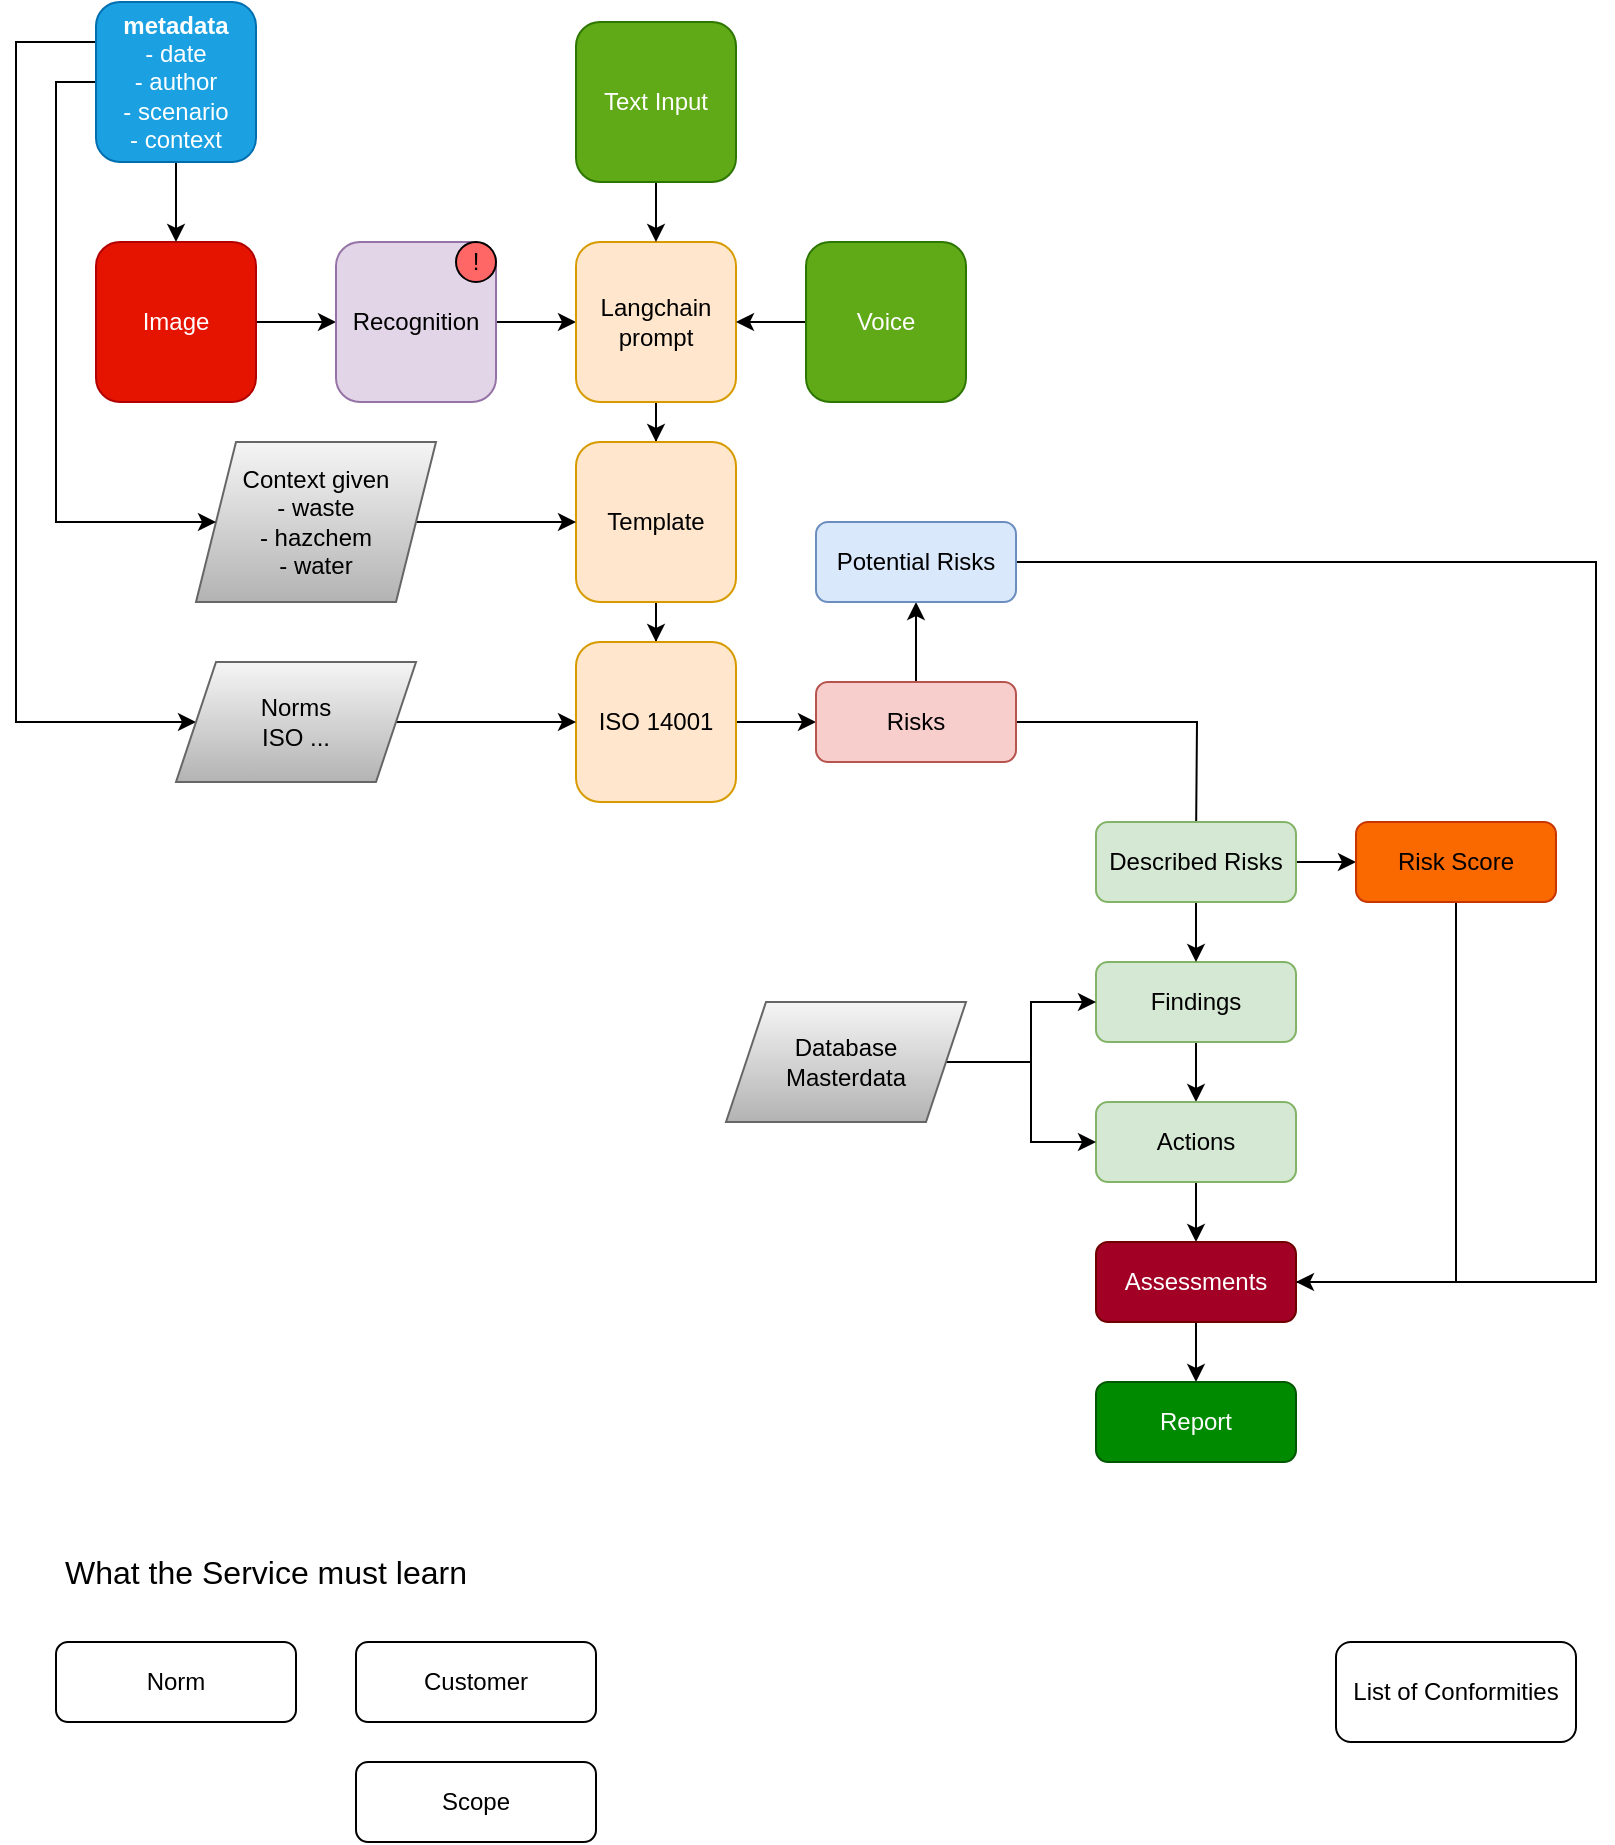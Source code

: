 <mxfile version="24.3.1" type="github">
  <diagram name="Page-1" id="k_aOBrfTD1fjt1JlveB1">
    <mxGraphModel dx="2864" dy="884" grid="1" gridSize="10" guides="1" tooltips="1" connect="1" arrows="1" fold="1" page="1" pageScale="1" pageWidth="850" pageHeight="1100" math="0" shadow="0">
      <root>
        <mxCell id="0" />
        <mxCell id="1" parent="0" />
        <mxCell id="f1cd0eRbfjragtLEMJ1P-14" value="" style="edgeStyle=orthogonalEdgeStyle;rounded=0;orthogonalLoop=1;jettySize=auto;html=1;" parent="1" source="f1cd0eRbfjragtLEMJ1P-1" target="f1cd0eRbfjragtLEMJ1P-2" edge="1">
          <mxGeometry relative="1" as="geometry" />
        </mxCell>
        <mxCell id="f1cd0eRbfjragtLEMJ1P-1" value="Image" style="whiteSpace=wrap;html=1;aspect=fixed;rounded=1;fillColor=#e51400;strokeColor=#B20000;fontColor=#ffffff;" parent="1" vertex="1">
          <mxGeometry x="40" y="120" width="80" height="80" as="geometry" />
        </mxCell>
        <mxCell id="f1cd0eRbfjragtLEMJ1P-15" value="" style="edgeStyle=orthogonalEdgeStyle;rounded=0;orthogonalLoop=1;jettySize=auto;html=1;" parent="1" source="f1cd0eRbfjragtLEMJ1P-2" target="f1cd0eRbfjragtLEMJ1P-3" edge="1">
          <mxGeometry relative="1" as="geometry" />
        </mxCell>
        <mxCell id="f1cd0eRbfjragtLEMJ1P-2" value="Recognition" style="whiteSpace=wrap;html=1;aspect=fixed;rounded=1;fillColor=#e1d5e7;strokeColor=#9673a6;" parent="1" vertex="1">
          <mxGeometry x="160" y="120" width="80" height="80" as="geometry" />
        </mxCell>
        <mxCell id="f1cd0eRbfjragtLEMJ1P-16" value="" style="edgeStyle=orthogonalEdgeStyle;rounded=0;orthogonalLoop=1;jettySize=auto;html=1;" parent="1" source="f1cd0eRbfjragtLEMJ1P-3" target="f1cd0eRbfjragtLEMJ1P-4" edge="1">
          <mxGeometry relative="1" as="geometry" />
        </mxCell>
        <mxCell id="f1cd0eRbfjragtLEMJ1P-3" value="Langchain prompt" style="whiteSpace=wrap;html=1;aspect=fixed;rounded=1;fillColor=#ffe6cc;strokeColor=#d79b00;" parent="1" vertex="1">
          <mxGeometry x="280" y="120" width="80" height="80" as="geometry" />
        </mxCell>
        <mxCell id="f1cd0eRbfjragtLEMJ1P-17" value="" style="edgeStyle=orthogonalEdgeStyle;rounded=0;orthogonalLoop=1;jettySize=auto;html=1;" parent="1" source="f1cd0eRbfjragtLEMJ1P-4" target="f1cd0eRbfjragtLEMJ1P-5" edge="1">
          <mxGeometry relative="1" as="geometry" />
        </mxCell>
        <mxCell id="f1cd0eRbfjragtLEMJ1P-4" value="Template" style="whiteSpace=wrap;html=1;aspect=fixed;rounded=1;fillColor=#ffe6cc;strokeColor=#d79b00;" parent="1" vertex="1">
          <mxGeometry x="280" y="220" width="80" height="80" as="geometry" />
        </mxCell>
        <mxCell id="f1cd0eRbfjragtLEMJ1P-18" style="edgeStyle=orthogonalEdgeStyle;rounded=0;orthogonalLoop=1;jettySize=auto;html=1;entryX=0;entryY=0.5;entryDx=0;entryDy=0;" parent="1" source="f1cd0eRbfjragtLEMJ1P-5" target="f1cd0eRbfjragtLEMJ1P-8" edge="1">
          <mxGeometry relative="1" as="geometry" />
        </mxCell>
        <mxCell id="f1cd0eRbfjragtLEMJ1P-5" value="ISO 14001" style="whiteSpace=wrap;html=1;aspect=fixed;rounded=1;fillColor=#ffe6cc;strokeColor=#d79b00;" parent="1" vertex="1">
          <mxGeometry x="280" y="320" width="80" height="80" as="geometry" />
        </mxCell>
        <mxCell id="f1cd0eRbfjragtLEMJ1P-19" value="" style="edgeStyle=orthogonalEdgeStyle;rounded=0;orthogonalLoop=1;jettySize=auto;html=1;" parent="1" source="f1cd0eRbfjragtLEMJ1P-8" target="f1cd0eRbfjragtLEMJ1P-10" edge="1">
          <mxGeometry relative="1" as="geometry" />
        </mxCell>
        <mxCell id="f1cd0eRbfjragtLEMJ1P-20" style="edgeStyle=orthogonalEdgeStyle;rounded=0;orthogonalLoop=1;jettySize=auto;html=1;" parent="1" source="f1cd0eRbfjragtLEMJ1P-8" edge="1">
          <mxGeometry relative="1" as="geometry">
            <mxPoint x="590" y="420" as="targetPoint" />
          </mxGeometry>
        </mxCell>
        <mxCell id="f1cd0eRbfjragtLEMJ1P-8" value="Risks" style="rounded=1;whiteSpace=wrap;html=1;fillColor=#f8cecc;strokeColor=#b85450;" parent="1" vertex="1">
          <mxGeometry x="400" y="340" width="100" height="40" as="geometry" />
        </mxCell>
        <mxCell id="f1cd0eRbfjragtLEMJ1P-29" value="" style="edgeStyle=orthogonalEdgeStyle;rounded=0;orthogonalLoop=1;jettySize=auto;html=1;" parent="1" source="f1cd0eRbfjragtLEMJ1P-9" target="f1cd0eRbfjragtLEMJ1P-28" edge="1">
          <mxGeometry relative="1" as="geometry" />
        </mxCell>
        <mxCell id="f1cd0eRbfjragtLEMJ1P-9" value="Findings" style="rounded=1;whiteSpace=wrap;html=1;fillColor=#d5e8d4;strokeColor=#82b366;" parent="1" vertex="1">
          <mxGeometry x="540" y="480" width="100" height="40" as="geometry" />
        </mxCell>
        <mxCell id="f1cd0eRbfjragtLEMJ1P-38" style="edgeStyle=orthogonalEdgeStyle;rounded=0;orthogonalLoop=1;jettySize=auto;html=1;entryX=0;entryY=0.5;entryDx=0;entryDy=0;" parent="1" source="f1cd0eRbfjragtLEMJ1P-10" target="f1cd0eRbfjragtLEMJ1P-30" edge="1">
          <mxGeometry relative="1" as="geometry">
            <Array as="points">
              <mxPoint x="790" y="280" />
              <mxPoint x="790" y="640" />
            </Array>
          </mxGeometry>
        </mxCell>
        <mxCell id="f1cd0eRbfjragtLEMJ1P-10" value="Potential Risks" style="rounded=1;whiteSpace=wrap;html=1;fillColor=#dae8fc;strokeColor=#6c8ebf;" parent="1" vertex="1">
          <mxGeometry x="400" y="260" width="100" height="40" as="geometry" />
        </mxCell>
        <mxCell id="f1cd0eRbfjragtLEMJ1P-13" value="" style="edgeStyle=orthogonalEdgeStyle;rounded=0;orthogonalLoop=1;jettySize=auto;html=1;" parent="1" source="f1cd0eRbfjragtLEMJ1P-11" target="f1cd0eRbfjragtLEMJ1P-9" edge="1">
          <mxGeometry relative="1" as="geometry" />
        </mxCell>
        <mxCell id="f1cd0eRbfjragtLEMJ1P-33" value="" style="edgeStyle=orthogonalEdgeStyle;rounded=0;orthogonalLoop=1;jettySize=auto;html=1;" parent="1" source="f1cd0eRbfjragtLEMJ1P-11" target="f1cd0eRbfjragtLEMJ1P-32" edge="1">
          <mxGeometry relative="1" as="geometry" />
        </mxCell>
        <mxCell id="f1cd0eRbfjragtLEMJ1P-11" value="Described Risks" style="rounded=1;whiteSpace=wrap;html=1;fillColor=#d5e8d4;strokeColor=#82b366;" parent="1" vertex="1">
          <mxGeometry x="540" y="410" width="100" height="40" as="geometry" />
        </mxCell>
        <mxCell id="f1cd0eRbfjragtLEMJ1P-23" style="edgeStyle=orthogonalEdgeStyle;rounded=0;orthogonalLoop=1;jettySize=auto;html=1;entryX=0;entryY=0.5;entryDx=0;entryDy=0;" parent="1" source="f1cd0eRbfjragtLEMJ1P-22" target="f1cd0eRbfjragtLEMJ1P-4" edge="1">
          <mxGeometry relative="1" as="geometry" />
        </mxCell>
        <mxCell id="f1cd0eRbfjragtLEMJ1P-22" value="Context given&lt;div&gt;- waste&lt;/div&gt;&lt;div&gt;- hazchem&lt;/div&gt;&lt;div&gt;- water&lt;/div&gt;" style="shape=parallelogram;perimeter=parallelogramPerimeter;whiteSpace=wrap;html=1;fixedSize=1;fillColor=#f5f5f5;gradientColor=#b3b3b3;strokeColor=#666666;" parent="1" vertex="1">
          <mxGeometry x="90" y="220" width="120" height="80" as="geometry" />
        </mxCell>
        <mxCell id="f1cd0eRbfjragtLEMJ1P-25" value="" style="edgeStyle=orthogonalEdgeStyle;rounded=0;orthogonalLoop=1;jettySize=auto;html=1;" parent="1" source="f1cd0eRbfjragtLEMJ1P-24" target="f1cd0eRbfjragtLEMJ1P-1" edge="1">
          <mxGeometry relative="1" as="geometry" />
        </mxCell>
        <mxCell id="f1cd0eRbfjragtLEMJ1P-41" style="edgeStyle=orthogonalEdgeStyle;rounded=0;orthogonalLoop=1;jettySize=auto;html=1;entryX=0;entryY=0.5;entryDx=0;entryDy=0;exitX=0;exitY=0.5;exitDx=0;exitDy=0;" parent="1" source="f1cd0eRbfjragtLEMJ1P-24" target="f1cd0eRbfjragtLEMJ1P-22" edge="1">
          <mxGeometry relative="1" as="geometry">
            <Array as="points">
              <mxPoint x="20" y="40" />
              <mxPoint x="20" y="260" />
            </Array>
          </mxGeometry>
        </mxCell>
        <mxCell id="f1cd0eRbfjragtLEMJ1P-42" style="edgeStyle=orthogonalEdgeStyle;rounded=0;orthogonalLoop=1;jettySize=auto;html=1;entryX=0;entryY=0.5;entryDx=0;entryDy=0;exitX=0;exitY=0.25;exitDx=0;exitDy=0;" parent="1" source="f1cd0eRbfjragtLEMJ1P-24" target="f1cd0eRbfjragtLEMJ1P-26" edge="1">
          <mxGeometry relative="1" as="geometry">
            <Array as="points">
              <mxPoint y="20" />
              <mxPoint y="360" />
            </Array>
          </mxGeometry>
        </mxCell>
        <mxCell id="f1cd0eRbfjragtLEMJ1P-24" value="&lt;b&gt;metadata&lt;/b&gt;&lt;div&gt;- date&lt;/div&gt;&lt;div&gt;- author&lt;/div&gt;&lt;div&gt;- scenario&lt;/div&gt;&lt;div&gt;- context&lt;/div&gt;" style="whiteSpace=wrap;html=1;aspect=fixed;rounded=1;fillColor=#1ba1e2;fontColor=#ffffff;strokeColor=#006EAF;" parent="1" vertex="1">
          <mxGeometry x="40" width="80" height="80" as="geometry" />
        </mxCell>
        <mxCell id="f1cd0eRbfjragtLEMJ1P-27" value="" style="edgeStyle=orthogonalEdgeStyle;rounded=0;orthogonalLoop=1;jettySize=auto;html=1;" parent="1" source="f1cd0eRbfjragtLEMJ1P-26" target="f1cd0eRbfjragtLEMJ1P-5" edge="1">
          <mxGeometry relative="1" as="geometry" />
        </mxCell>
        <mxCell id="f1cd0eRbfjragtLEMJ1P-26" value="Norms&lt;div&gt;ISO ...&lt;/div&gt;" style="shape=parallelogram;perimeter=parallelogramPerimeter;whiteSpace=wrap;html=1;fixedSize=1;fillColor=#f5f5f5;gradientColor=#b3b3b3;strokeColor=#666666;" parent="1" vertex="1">
          <mxGeometry x="80" y="330" width="120" height="60" as="geometry" />
        </mxCell>
        <mxCell id="f1cd0eRbfjragtLEMJ1P-31" value="" style="edgeStyle=orthogonalEdgeStyle;rounded=0;orthogonalLoop=1;jettySize=auto;html=1;" parent="1" source="f1cd0eRbfjragtLEMJ1P-28" target="f1cd0eRbfjragtLEMJ1P-30" edge="1">
          <mxGeometry relative="1" as="geometry" />
        </mxCell>
        <mxCell id="f1cd0eRbfjragtLEMJ1P-28" value="Actions" style="rounded=1;whiteSpace=wrap;html=1;fillColor=#d5e8d4;strokeColor=#82b366;" parent="1" vertex="1">
          <mxGeometry x="540" y="550" width="100" height="40" as="geometry" />
        </mxCell>
        <mxCell id="HALJtD1KLGwDg__oD6xt-2" value="" style="edgeStyle=orthogonalEdgeStyle;rounded=0;orthogonalLoop=1;jettySize=auto;html=1;" parent="1" source="f1cd0eRbfjragtLEMJ1P-30" target="HALJtD1KLGwDg__oD6xt-1" edge="1">
          <mxGeometry relative="1" as="geometry" />
        </mxCell>
        <mxCell id="f1cd0eRbfjragtLEMJ1P-30" value="Assessments" style="rounded=1;whiteSpace=wrap;html=1;fillColor=#a20025;strokeColor=#6F0000;fontColor=#ffffff;" parent="1" vertex="1">
          <mxGeometry x="540" y="620" width="100" height="40" as="geometry" />
        </mxCell>
        <mxCell id="f1cd0eRbfjragtLEMJ1P-37" style="edgeStyle=orthogonalEdgeStyle;rounded=0;orthogonalLoop=1;jettySize=auto;html=1;entryX=1;entryY=0.5;entryDx=0;entryDy=0;exitX=0.5;exitY=1;exitDx=0;exitDy=0;" parent="1" source="f1cd0eRbfjragtLEMJ1P-32" target="f1cd0eRbfjragtLEMJ1P-30" edge="1">
          <mxGeometry relative="1" as="geometry" />
        </mxCell>
        <mxCell id="f1cd0eRbfjragtLEMJ1P-32" value="Risk Score" style="rounded=1;whiteSpace=wrap;html=1;fillColor=#fa6800;strokeColor=#C73500;fontColor=#000000;" parent="1" vertex="1">
          <mxGeometry x="670" y="410" width="100" height="40" as="geometry" />
        </mxCell>
        <mxCell id="f1cd0eRbfjragtLEMJ1P-35" value="" style="edgeStyle=orthogonalEdgeStyle;rounded=0;orthogonalLoop=1;jettySize=auto;html=1;" parent="1" source="f1cd0eRbfjragtLEMJ1P-34" target="f1cd0eRbfjragtLEMJ1P-9" edge="1">
          <mxGeometry relative="1" as="geometry" />
        </mxCell>
        <mxCell id="f1cd0eRbfjragtLEMJ1P-36" style="edgeStyle=orthogonalEdgeStyle;rounded=0;orthogonalLoop=1;jettySize=auto;html=1;entryX=0;entryY=0.5;entryDx=0;entryDy=0;" parent="1" source="f1cd0eRbfjragtLEMJ1P-34" target="f1cd0eRbfjragtLEMJ1P-28" edge="1">
          <mxGeometry relative="1" as="geometry" />
        </mxCell>
        <mxCell id="f1cd0eRbfjragtLEMJ1P-34" value="Database&lt;div&gt;Masterdata&lt;/div&gt;" style="shape=parallelogram;perimeter=parallelogramPerimeter;whiteSpace=wrap;html=1;fixedSize=1;fillColor=#f5f5f5;gradientColor=#b3b3b3;strokeColor=#666666;" parent="1" vertex="1">
          <mxGeometry x="355" y="500" width="120" height="60" as="geometry" />
        </mxCell>
        <mxCell id="f1cd0eRbfjragtLEMJ1P-39" value="!" style="ellipse;whiteSpace=wrap;html=1;aspect=fixed;fillColor=#FF6666;" parent="1" vertex="1">
          <mxGeometry x="220" y="120" width="20" height="20" as="geometry" />
        </mxCell>
        <mxCell id="HALJtD1KLGwDg__oD6xt-1" value="Report" style="rounded=1;whiteSpace=wrap;html=1;fillColor=#008a00;strokeColor=#005700;fontColor=#ffffff;" parent="1" vertex="1">
          <mxGeometry x="540" y="690" width="100" height="40" as="geometry" />
        </mxCell>
        <mxCell id="HALJtD1KLGwDg__oD6xt-4" value="" style="edgeStyle=orthogonalEdgeStyle;rounded=0;orthogonalLoop=1;jettySize=auto;html=1;" parent="1" source="HALJtD1KLGwDg__oD6xt-3" target="f1cd0eRbfjragtLEMJ1P-3" edge="1">
          <mxGeometry relative="1" as="geometry" />
        </mxCell>
        <mxCell id="HALJtD1KLGwDg__oD6xt-3" value="Voice" style="whiteSpace=wrap;html=1;aspect=fixed;rounded=1;fillColor=#60a917;strokeColor=#2D7600;fontColor=#ffffff;" parent="1" vertex="1">
          <mxGeometry x="395" y="120" width="80" height="80" as="geometry" />
        </mxCell>
        <mxCell id="HALJtD1KLGwDg__oD6xt-6" value="" style="edgeStyle=orthogonalEdgeStyle;rounded=0;orthogonalLoop=1;jettySize=auto;html=1;" parent="1" source="HALJtD1KLGwDg__oD6xt-5" target="f1cd0eRbfjragtLEMJ1P-3" edge="1">
          <mxGeometry relative="1" as="geometry" />
        </mxCell>
        <mxCell id="HALJtD1KLGwDg__oD6xt-5" value="Text Input" style="whiteSpace=wrap;html=1;aspect=fixed;rounded=1;fillColor=#60a917;strokeColor=#2D7600;fontColor=#ffffff;" parent="1" vertex="1">
          <mxGeometry x="280" y="10" width="80" height="80" as="geometry" />
        </mxCell>
        <mxCell id="bq4Akhw2LLKJreXtme4T-1" value="&lt;font style=&quot;font-size: 16px;&quot;&gt;What the Service must learn&lt;/font&gt;" style="text;html=1;align=center;verticalAlign=middle;whiteSpace=wrap;rounded=0;" vertex="1" parent="1">
          <mxGeometry x="10" y="770" width="230" height="30" as="geometry" />
        </mxCell>
        <mxCell id="bq4Akhw2LLKJreXtme4T-2" value="Norm" style="rounded=1;whiteSpace=wrap;html=1;" vertex="1" parent="1">
          <mxGeometry x="20" y="820" width="120" height="40" as="geometry" />
        </mxCell>
        <mxCell id="bq4Akhw2LLKJreXtme4T-3" value="Customer" style="rounded=1;whiteSpace=wrap;html=1;" vertex="1" parent="1">
          <mxGeometry x="170" y="820" width="120" height="40" as="geometry" />
        </mxCell>
        <mxCell id="bq4Akhw2LLKJreXtme4T-4" value="Scope" style="rounded=1;whiteSpace=wrap;html=1;" vertex="1" parent="1">
          <mxGeometry x="170" y="880" width="120" height="40" as="geometry" />
        </mxCell>
        <mxCell id="bq4Akhw2LLKJreXtme4T-5" value="List of Conformities" style="rounded=1;whiteSpace=wrap;html=1;" vertex="1" parent="1">
          <mxGeometry x="660" y="820" width="120" height="50" as="geometry" />
        </mxCell>
      </root>
    </mxGraphModel>
  </diagram>
</mxfile>
